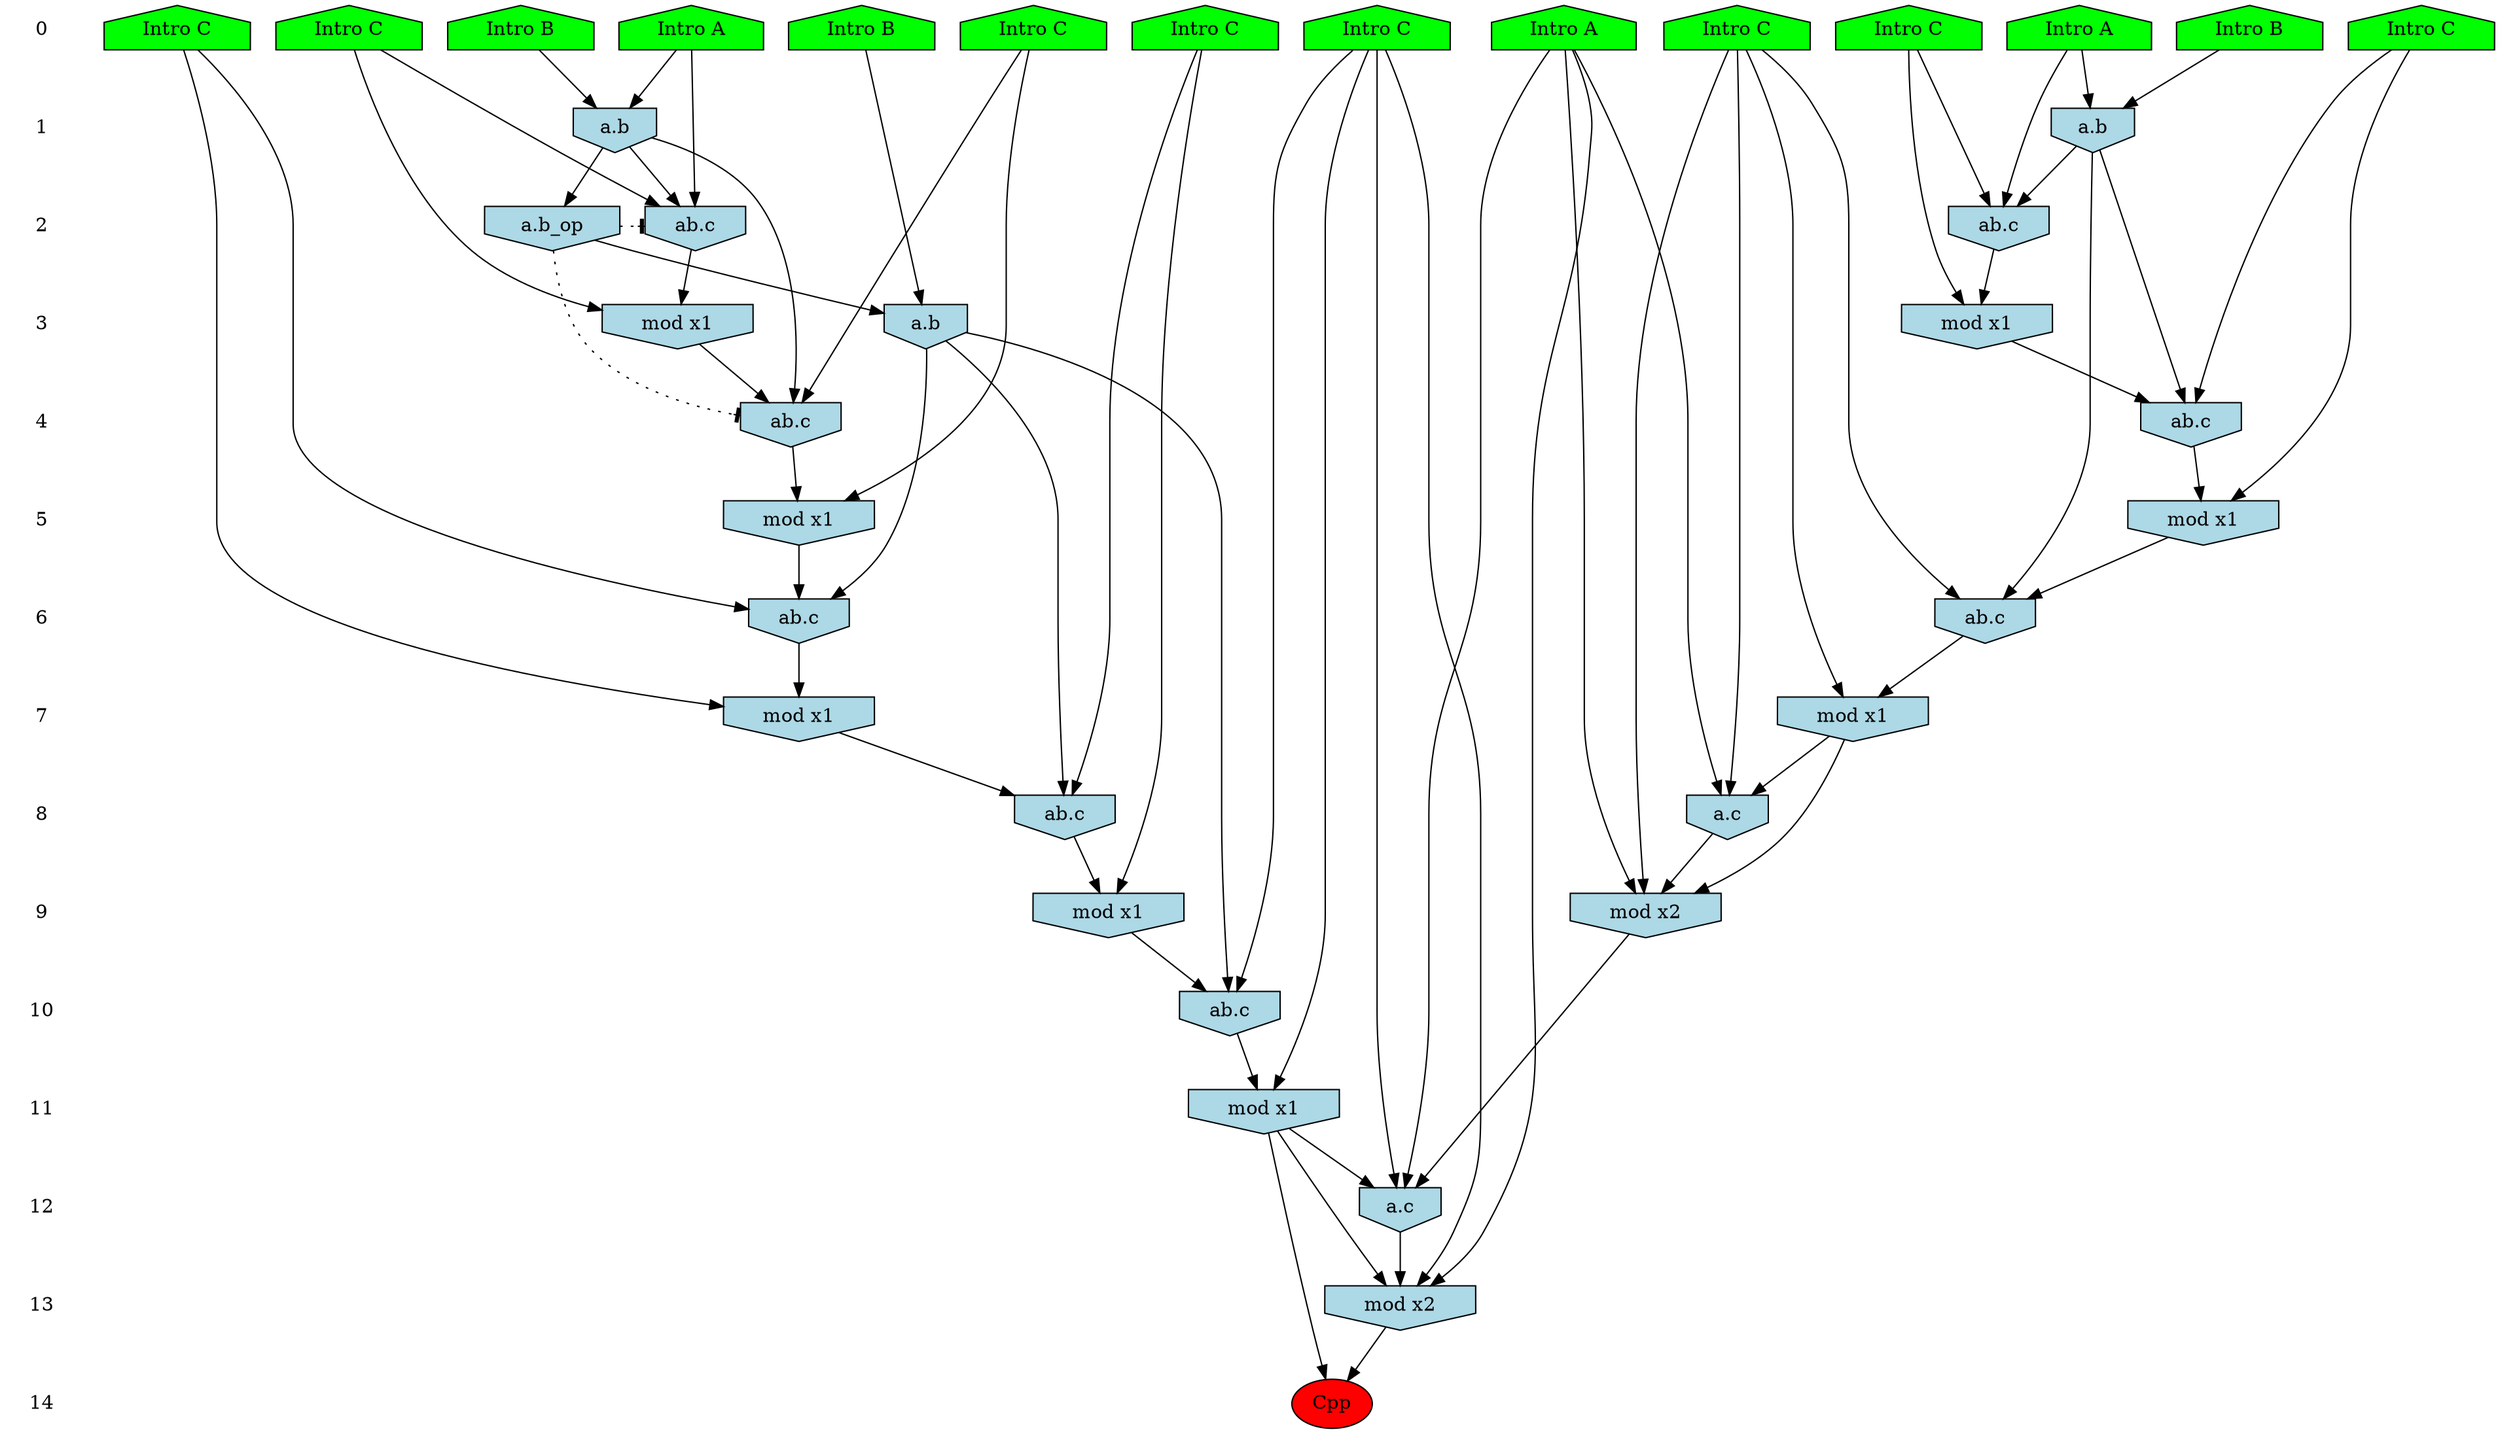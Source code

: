 /* Compression of 1 causal flows obtained in average at 1.955522E+01 t.u */
/* Compressed causal flows were: [3599] */
digraph G{
 ranksep=.5 ; 
{ rank = same ; "0" [shape=plaintext] ; node_1 [label ="Intro B", shape=house, style=filled, fillcolor=green] ;
node_2 [label ="Intro A", shape=house, style=filled, fillcolor=green] ;
node_3 [label ="Intro A", shape=house, style=filled, fillcolor=green] ;
node_4 [label ="Intro B", shape=house, style=filled, fillcolor=green] ;
node_5 [label ="Intro A", shape=house, style=filled, fillcolor=green] ;
node_6 [label ="Intro B", shape=house, style=filled, fillcolor=green] ;
node_7 [label ="Intro C", shape=house, style=filled, fillcolor=green] ;
node_8 [label ="Intro C", shape=house, style=filled, fillcolor=green] ;
node_9 [label ="Intro C", shape=house, style=filled, fillcolor=green] ;
node_10 [label ="Intro C", shape=house, style=filled, fillcolor=green] ;
node_11 [label ="Intro C", shape=house, style=filled, fillcolor=green] ;
node_12 [label ="Intro C", shape=house, style=filled, fillcolor=green] ;
node_13 [label ="Intro C", shape=house, style=filled, fillcolor=green] ;
node_14 [label ="Intro C", shape=house, style=filled, fillcolor=green] ;
}
{ rank = same ; "1" [shape=plaintext] ; node_15 [label="a.b", shape=invhouse, style=filled, fillcolor = lightblue] ;
node_16 [label="a.b", shape=invhouse, style=filled, fillcolor = lightblue] ;
}
{ rank = same ; "2" [shape=plaintext] ; node_17 [label="ab.c", shape=invhouse, style=filled, fillcolor = lightblue] ;
node_18 [label="ab.c", shape=invhouse, style=filled, fillcolor = lightblue] ;
node_27 [label="a.b_op", shape=invhouse, style=filled, fillcolor = lightblue] ;
}
{ rank = same ; "3" [shape=plaintext] ; node_19 [label="mod x1", shape=invhouse, style=filled, fillcolor = lightblue] ;
node_20 [label="mod x1", shape=invhouse, style=filled, fillcolor = lightblue] ;
node_28 [label="a.b", shape=invhouse, style=filled, fillcolor = lightblue] ;
}
{ rank = same ; "4" [shape=plaintext] ; node_21 [label="ab.c", shape=invhouse, style=filled, fillcolor = lightblue] ;
node_24 [label="ab.c", shape=invhouse, style=filled, fillcolor = lightblue] ;
}
{ rank = same ; "5" [shape=plaintext] ; node_22 [label="mod x1", shape=invhouse, style=filled, fillcolor = lightblue] ;
node_26 [label="mod x1", shape=invhouse, style=filled, fillcolor = lightblue] ;
}
{ rank = same ; "6" [shape=plaintext] ; node_23 [label="ab.c", shape=invhouse, style=filled, fillcolor = lightblue] ;
node_29 [label="ab.c", shape=invhouse, style=filled, fillcolor = lightblue] ;
}
{ rank = same ; "7" [shape=plaintext] ; node_25 [label="mod x1", shape=invhouse, style=filled, fillcolor = lightblue] ;
node_30 [label="mod x1", shape=invhouse, style=filled, fillcolor = lightblue] ;
}
{ rank = same ; "8" [shape=plaintext] ; node_31 [label="ab.c", shape=invhouse, style=filled, fillcolor = lightblue] ;
node_33 [label="a.c", shape=invhouse, style=filled, fillcolor = lightblue] ;
}
{ rank = same ; "9" [shape=plaintext] ; node_32 [label="mod x1", shape=invhouse, style=filled, fillcolor = lightblue] ;
node_36 [label="mod x2", shape=invhouse, style=filled, fillcolor = lightblue] ;
}
{ rank = same ; "10" [shape=plaintext] ; node_34 [label="ab.c", shape=invhouse, style=filled, fillcolor = lightblue] ;
}
{ rank = same ; "11" [shape=plaintext] ; node_35 [label="mod x1", shape=invhouse, style=filled, fillcolor = lightblue] ;
}
{ rank = same ; "12" [shape=plaintext] ; node_37 [label="a.c", shape=invhouse, style=filled, fillcolor = lightblue] ;
}
{ rank = same ; "13" [shape=plaintext] ; node_38 [label="mod x2", shape=invhouse, style=filled, fillcolor = lightblue] ;
}
{ rank = same ; "14" [shape=plaintext] ; node_39 [label ="Cpp", style=filled, fillcolor=red] ;
}
"0" -> "1" [style="invis"]; 
"1" -> "2" [style="invis"]; 
"2" -> "3" [style="invis"]; 
"3" -> "4" [style="invis"]; 
"4" -> "5" [style="invis"]; 
"5" -> "6" [style="invis"]; 
"6" -> "7" [style="invis"]; 
"7" -> "8" [style="invis"]; 
"8" -> "9" [style="invis"]; 
"9" -> "10" [style="invis"]; 
"10" -> "11" [style="invis"]; 
"11" -> "12" [style="invis"]; 
"12" -> "13" [style="invis"]; 
"13" -> "14" [style="invis"]; 
node_2 -> node_15
node_6 -> node_15
node_1 -> node_16
node_3 -> node_16
node_3 -> node_17
node_14 -> node_17
node_16 -> node_17
node_2 -> node_18
node_13 -> node_18
node_15 -> node_18
node_14 -> node_19
node_17 -> node_19
node_13 -> node_20
node_18 -> node_20
node_11 -> node_21
node_16 -> node_21
node_19 -> node_21
node_11 -> node_22
node_21 -> node_22
node_10 -> node_23
node_16 -> node_23
node_22 -> node_23
node_8 -> node_24
node_15 -> node_24
node_20 -> node_24
node_10 -> node_25
node_23 -> node_25
node_8 -> node_26
node_24 -> node_26
node_15 -> node_27
node_4 -> node_28
node_27 -> node_28
node_7 -> node_29
node_26 -> node_29
node_28 -> node_29
node_7 -> node_30
node_29 -> node_30
node_12 -> node_31
node_28 -> node_31
node_30 -> node_31
node_12 -> node_32
node_31 -> node_32
node_5 -> node_33
node_10 -> node_33
node_25 -> node_33
node_9 -> node_34
node_28 -> node_34
node_32 -> node_34
node_9 -> node_35
node_34 -> node_35
node_5 -> node_36
node_10 -> node_36
node_25 -> node_36
node_33 -> node_36
node_5 -> node_37
node_9 -> node_37
node_35 -> node_37
node_36 -> node_37
node_5 -> node_38
node_9 -> node_38
node_35 -> node_38
node_37 -> node_38
node_35 -> node_39
node_38 -> node_39
node_27 -> node_24 [style=dotted, arrowhead = tee] 
node_27 -> node_18 [style=dotted, arrowhead = tee] 
}
/*
 Dot generation time: 0.000000
*/